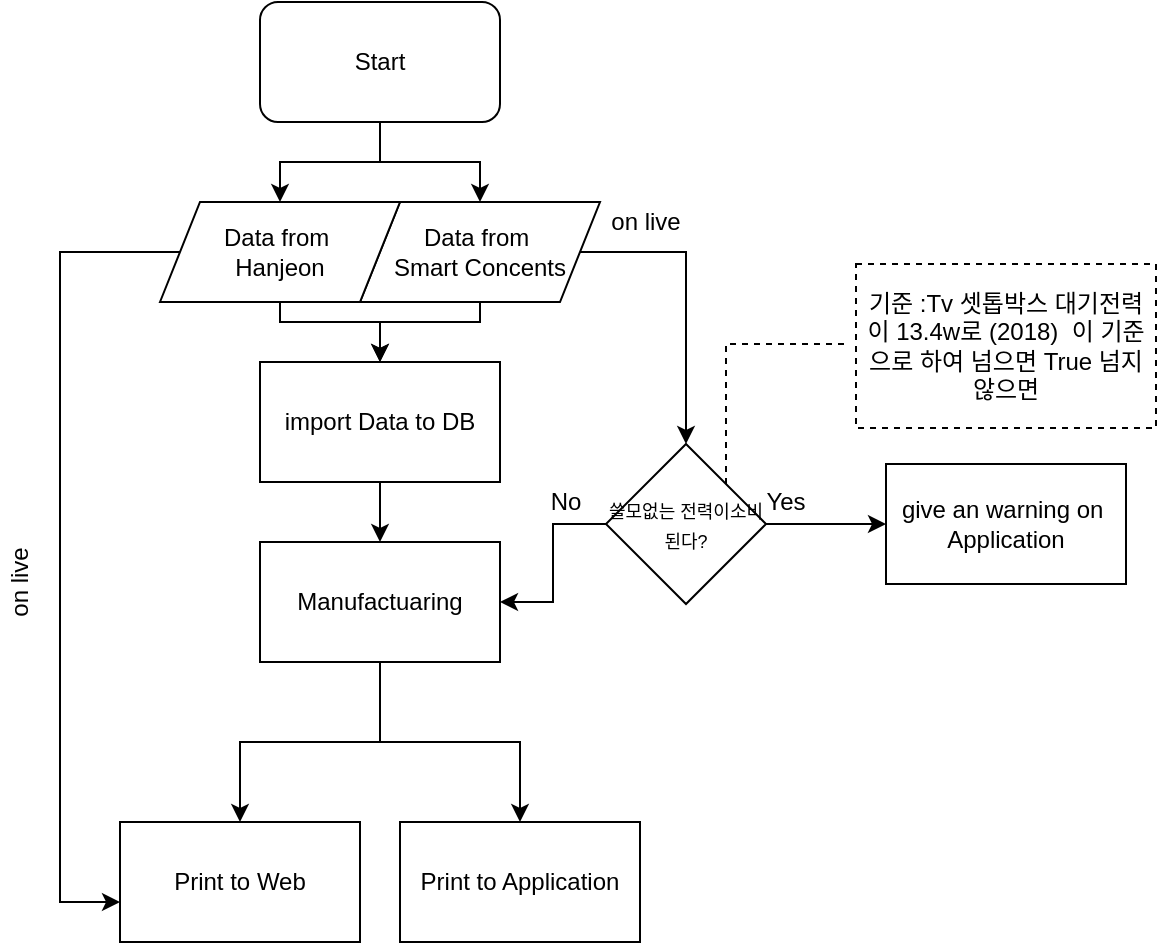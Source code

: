 <mxfile version="13.7.7" type="github" pages="2">
  <diagram id="we14fcO_ibnNhc2jqgIF" name="Page-1">
    <mxGraphModel dx="2249" dy="772" grid="1" gridSize="10" guides="1" tooltips="1" connect="1" arrows="1" fold="1" page="1" pageScale="1" pageWidth="827" pageHeight="1169" math="0" shadow="0">
      <root>
        <mxCell id="0" />
        <mxCell id="1" parent="0" />
        <mxCell id="new_XckxPWkDHHhrYv5X-27" style="edgeStyle=orthogonalEdgeStyle;rounded=0;orthogonalLoop=1;jettySize=auto;html=1;" parent="1" source="AqY9Y-wzEiTEmSYXW-ki-1" target="qgAJWOxvSjd6XLd1FfgR-4" edge="1">
          <mxGeometry relative="1" as="geometry" />
        </mxCell>
        <mxCell id="new_XckxPWkDHHhrYv5X-28" style="edgeStyle=orthogonalEdgeStyle;rounded=0;orthogonalLoop=1;jettySize=auto;html=1;entryX=0.5;entryY=0;entryDx=0;entryDy=0;" parent="1" source="AqY9Y-wzEiTEmSYXW-ki-1" target="AqY9Y-wzEiTEmSYXW-ki-2" edge="1">
          <mxGeometry relative="1" as="geometry" />
        </mxCell>
        <mxCell id="AqY9Y-wzEiTEmSYXW-ki-1" value="Start" style="rounded=1;whiteSpace=wrap;html=1;" parent="1" vertex="1">
          <mxGeometry x="-473" y="349" width="120" height="60" as="geometry" />
        </mxCell>
        <mxCell id="new_XckxPWkDHHhrYv5X-32" style="edgeStyle=orthogonalEdgeStyle;rounded=0;orthogonalLoop=1;jettySize=auto;html=1;entryX=0.5;entryY=0;entryDx=0;entryDy=0;" parent="1" source="AqY9Y-wzEiTEmSYXW-ki-2" target="new_XckxPWkDHHhrYv5X-1" edge="1">
          <mxGeometry relative="1" as="geometry">
            <Array as="points">
              <mxPoint x="-363" y="509" />
              <mxPoint x="-413" y="509" />
            </Array>
          </mxGeometry>
        </mxCell>
        <mxCell id="2fL9xPu-dTw6iTjDpC6E-15" style="edgeStyle=orthogonalEdgeStyle;rounded=0;orthogonalLoop=1;jettySize=auto;html=1;endArrow=classic;endFill=1;" parent="1" source="AqY9Y-wzEiTEmSYXW-ki-2" target="2fL9xPu-dTw6iTjDpC6E-5" edge="1">
          <mxGeometry relative="1" as="geometry" />
        </mxCell>
        <mxCell id="AqY9Y-wzEiTEmSYXW-ki-2" value="Data from&amp;nbsp;&lt;br&gt;Smart Concents" style="shape=parallelogram;perimeter=parallelogramPerimeter;whiteSpace=wrap;html=1;fixedSize=1;" parent="1" vertex="1">
          <mxGeometry x="-423" y="449" width="120" height="50" as="geometry" />
        </mxCell>
        <mxCell id="AqY9Y-wzEiTEmSYXW-ki-17" value="Print to Web" style="rounded=0;whiteSpace=wrap;html=1;" parent="1" vertex="1">
          <mxGeometry x="-543" y="759" width="120" height="60" as="geometry" />
        </mxCell>
        <mxCell id="AqY9Y-wzEiTEmSYXW-ki-18" value="Print to Application" style="rounded=0;whiteSpace=wrap;html=1;" parent="1" vertex="1">
          <mxGeometry x="-403" y="759" width="120" height="60" as="geometry" />
        </mxCell>
        <mxCell id="new_XckxPWkDHHhrYv5X-29" style="edgeStyle=orthogonalEdgeStyle;rounded=0;orthogonalLoop=1;jettySize=auto;html=1;entryX=0;entryY=0.667;entryDx=0;entryDy=0;entryPerimeter=0;" parent="1" source="qgAJWOxvSjd6XLd1FfgR-4" target="AqY9Y-wzEiTEmSYXW-ki-17" edge="1">
          <mxGeometry relative="1" as="geometry">
            <mxPoint x="-553" y="799" as="targetPoint" />
            <Array as="points">
              <mxPoint x="-573" y="474" />
              <mxPoint x="-573" y="799" />
            </Array>
          </mxGeometry>
        </mxCell>
        <mxCell id="new_XckxPWkDHHhrYv5X-31" style="edgeStyle=orthogonalEdgeStyle;rounded=0;orthogonalLoop=1;jettySize=auto;html=1;exitX=0.5;exitY=1;exitDx=0;exitDy=0;entryX=0.5;entryY=0;entryDx=0;entryDy=0;" parent="1" source="qgAJWOxvSjd6XLd1FfgR-4" target="new_XckxPWkDHHhrYv5X-1" edge="1">
          <mxGeometry relative="1" as="geometry">
            <Array as="points">
              <mxPoint x="-463" y="509" />
              <mxPoint x="-413" y="509" />
            </Array>
          </mxGeometry>
        </mxCell>
        <mxCell id="qgAJWOxvSjd6XLd1FfgR-4" value="Data from&amp;nbsp;&lt;br&gt;Hanjeon" style="shape=parallelogram;perimeter=parallelogramPerimeter;whiteSpace=wrap;html=1;fixedSize=1;" parent="1" vertex="1">
          <mxGeometry x="-523" y="449" width="120" height="50" as="geometry" />
        </mxCell>
        <mxCell id="new_XckxPWkDHHhrYv5X-4" style="edgeStyle=orthogonalEdgeStyle;rounded=0;orthogonalLoop=1;jettySize=auto;html=1;exitX=0.5;exitY=1;exitDx=0;exitDy=0;entryX=0.5;entryY=0;entryDx=0;entryDy=0;" parent="1" source="new_XckxPWkDHHhrYv5X-1" target="new_XckxPWkDHHhrYv5X-3" edge="1">
          <mxGeometry relative="1" as="geometry" />
        </mxCell>
        <mxCell id="new_XckxPWkDHHhrYv5X-1" value="import Data to DB" style="rounded=0;whiteSpace=wrap;html=1;" parent="1" vertex="1">
          <mxGeometry x="-473" y="529" width="120" height="60" as="geometry" />
        </mxCell>
        <mxCell id="new_XckxPWkDHHhrYv5X-11" style="edgeStyle=orthogonalEdgeStyle;rounded=0;orthogonalLoop=1;jettySize=auto;html=1;exitX=0.5;exitY=1;exitDx=0;exitDy=0;entryX=0.5;entryY=0;entryDx=0;entryDy=0;" parent="1" source="new_XckxPWkDHHhrYv5X-3" target="AqY9Y-wzEiTEmSYXW-ki-17" edge="1">
          <mxGeometry relative="1" as="geometry" />
        </mxCell>
        <mxCell id="new_XckxPWkDHHhrYv5X-26" style="edgeStyle=orthogonalEdgeStyle;rounded=0;orthogonalLoop=1;jettySize=auto;html=1;" parent="1" source="new_XckxPWkDHHhrYv5X-3" target="AqY9Y-wzEiTEmSYXW-ki-18" edge="1">
          <mxGeometry relative="1" as="geometry" />
        </mxCell>
        <mxCell id="new_XckxPWkDHHhrYv5X-3" value="Manufactuaring" style="rounded=0;whiteSpace=wrap;html=1;" parent="1" vertex="1">
          <mxGeometry x="-473" y="619" width="120" height="60" as="geometry" />
        </mxCell>
        <mxCell id="new_XckxPWkDHHhrYv5X-16" value="on live" style="text;html=1;strokeColor=none;fillColor=none;align=center;verticalAlign=middle;whiteSpace=wrap;rounded=0;rotation=-90;" parent="1" vertex="1">
          <mxGeometry x="-643" y="629" width="100" height="20" as="geometry" />
        </mxCell>
        <mxCell id="new_XckxPWkDHHhrYv5X-17" value="on live" style="text;html=1;strokeColor=none;fillColor=none;align=center;verticalAlign=middle;whiteSpace=wrap;rounded=0;rotation=0;" parent="1" vertex="1">
          <mxGeometry x="-330" y="449" width="100" height="20" as="geometry" />
        </mxCell>
        <mxCell id="2fL9xPu-dTw6iTjDpC6E-6" style="edgeStyle=orthogonalEdgeStyle;rounded=0;orthogonalLoop=1;jettySize=auto;html=1;" parent="1" source="2fL9xPu-dTw6iTjDpC6E-5" edge="1">
          <mxGeometry relative="1" as="geometry">
            <mxPoint x="-160" y="610" as="targetPoint" />
          </mxGeometry>
        </mxCell>
        <mxCell id="2fL9xPu-dTw6iTjDpC6E-12" style="edgeStyle=orthogonalEdgeStyle;rounded=0;orthogonalLoop=1;jettySize=auto;html=1;exitX=1;exitY=0;exitDx=0;exitDy=0;dashed=1;endArrow=none;endFill=0;" parent="1" source="2fL9xPu-dTw6iTjDpC6E-5" edge="1">
          <mxGeometry relative="1" as="geometry">
            <mxPoint x="-180" y="520" as="targetPoint" />
            <Array as="points">
              <mxPoint x="-240" y="520" />
              <mxPoint x="-190" y="520" />
            </Array>
          </mxGeometry>
        </mxCell>
        <mxCell id="2fL9xPu-dTw6iTjDpC6E-14" style="edgeStyle=orthogonalEdgeStyle;rounded=0;orthogonalLoop=1;jettySize=auto;html=1;entryX=1;entryY=0.5;entryDx=0;entryDy=0;endArrow=classic;endFill=1;" parent="1" source="2fL9xPu-dTw6iTjDpC6E-5" target="new_XckxPWkDHHhrYv5X-3" edge="1">
          <mxGeometry relative="1" as="geometry" />
        </mxCell>
        <mxCell id="2fL9xPu-dTw6iTjDpC6E-5" value="&lt;font style=&quot;font-size: 9px&quot;&gt;쓸모없는 전력이소비된다?&lt;/font&gt;" style="rhombus;whiteSpace=wrap;html=1;" parent="1" vertex="1">
          <mxGeometry x="-300" y="570" width="80" height="80" as="geometry" />
        </mxCell>
        <mxCell id="2fL9xPu-dTw6iTjDpC6E-7" value="Yes" style="text;html=1;strokeColor=none;fillColor=none;align=center;verticalAlign=middle;whiteSpace=wrap;rounded=0;" parent="1" vertex="1">
          <mxGeometry x="-230" y="589" width="40" height="20" as="geometry" />
        </mxCell>
        <mxCell id="2fL9xPu-dTw6iTjDpC6E-8" value="No" style="text;html=1;strokeColor=none;fillColor=none;align=center;verticalAlign=middle;whiteSpace=wrap;rounded=0;" parent="1" vertex="1">
          <mxGeometry x="-340" y="589" width="40" height="20" as="geometry" />
        </mxCell>
        <mxCell id="2fL9xPu-dTw6iTjDpC6E-11" value="give an warning on&amp;nbsp;&lt;br&gt;Application" style="rounded=0;whiteSpace=wrap;html=1;" parent="1" vertex="1">
          <mxGeometry x="-160" y="580" width="120" height="60" as="geometry" />
        </mxCell>
        <mxCell id="2fL9xPu-dTw6iTjDpC6E-13" value="기준 :Tv 셋톱박스 대기전력이 13.4w로 (2018)&amp;nbsp; 이 기준으로 하여 넘으면 True 넘지 않으면" style="text;html=1;fillColor=none;align=center;verticalAlign=middle;whiteSpace=wrap;rounded=0;strokeColor=#000000;dashed=1;" parent="1" vertex="1">
          <mxGeometry x="-175" y="480" width="150" height="82" as="geometry" />
        </mxCell>
      </root>
    </mxGraphModel>
  </diagram>
  <diagram id="VqIn0J1o04yH5jwhSEmT" name="Page-2">
    <mxGraphModel dx="920" dy="1524" grid="1" gridSize="10" guides="1" tooltips="1" connect="1" arrows="1" fold="1" page="1" pageScale="1" pageWidth="827" pageHeight="1169" math="0" shadow="0">
      <root>
        <mxCell id="0DIaKD-9MHfwpwyAmRbE-0" />
        <mxCell id="0DIaKD-9MHfwpwyAmRbE-1" parent="0DIaKD-9MHfwpwyAmRbE-0" />
      </root>
    </mxGraphModel>
  </diagram>
</mxfile>
